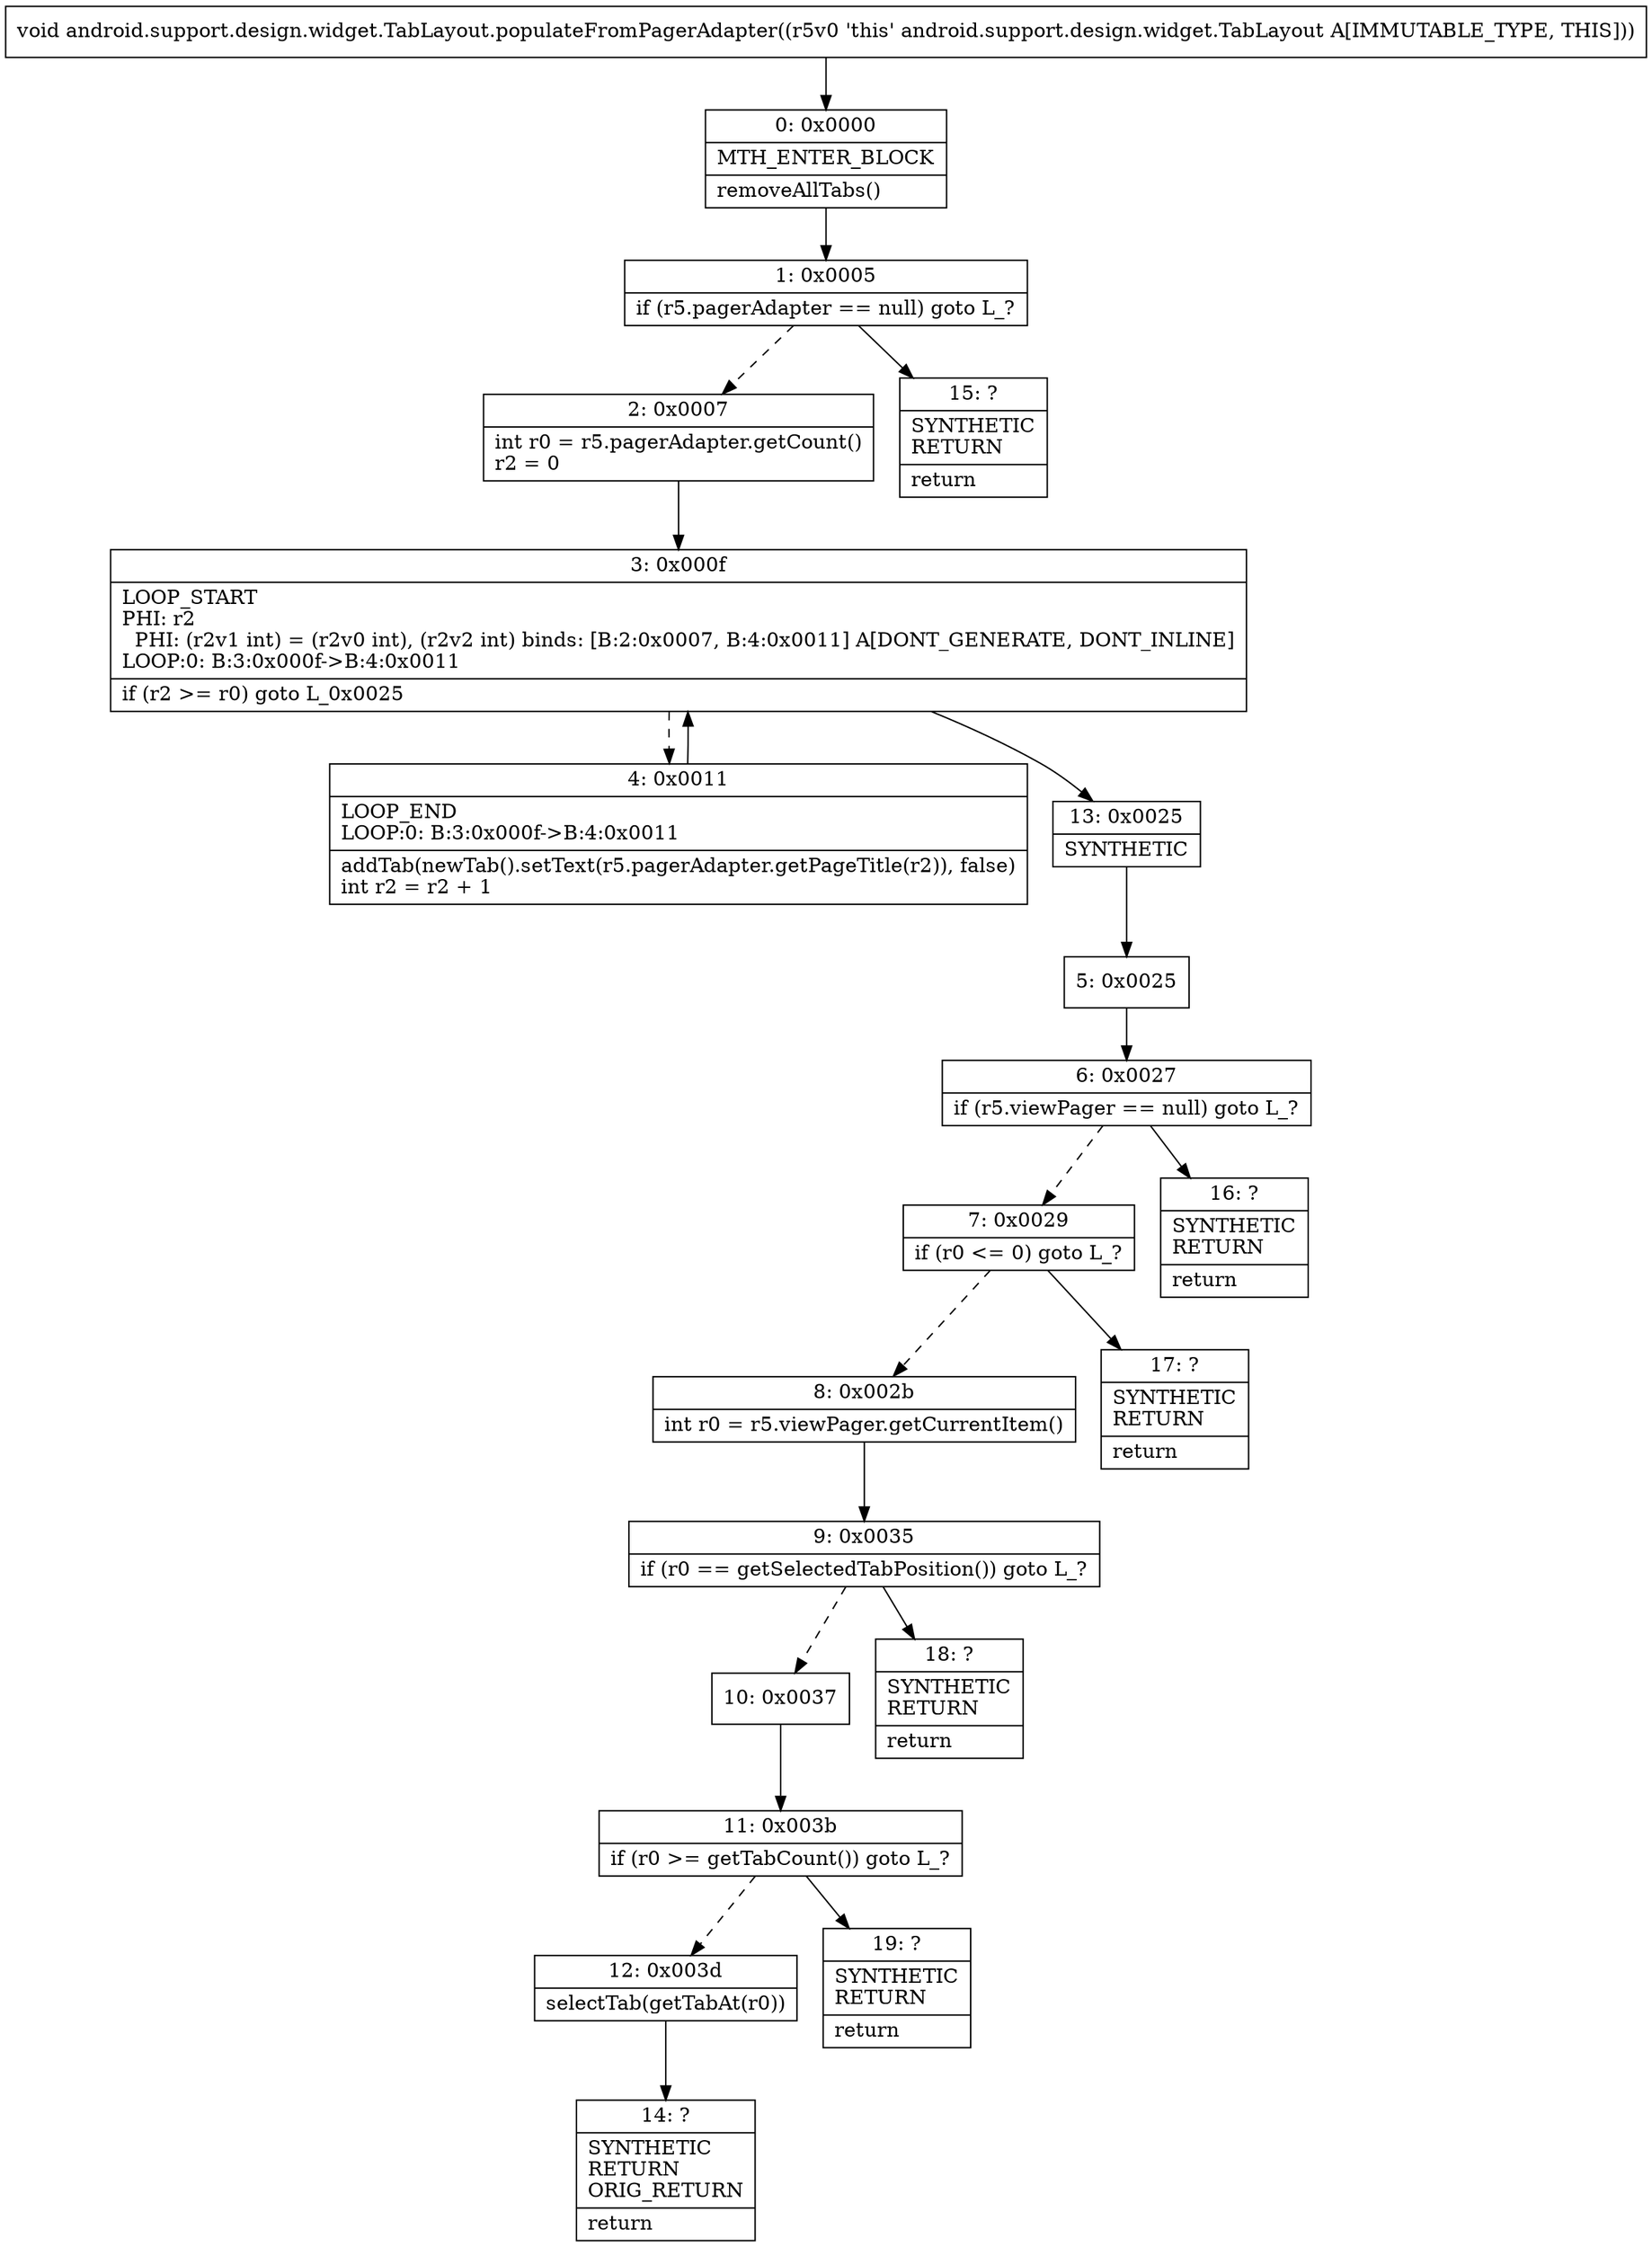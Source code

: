 digraph "CFG forandroid.support.design.widget.TabLayout.populateFromPagerAdapter()V" {
Node_0 [shape=record,label="{0\:\ 0x0000|MTH_ENTER_BLOCK\l|removeAllTabs()\l}"];
Node_1 [shape=record,label="{1\:\ 0x0005|if (r5.pagerAdapter == null) goto L_?\l}"];
Node_2 [shape=record,label="{2\:\ 0x0007|int r0 = r5.pagerAdapter.getCount()\lr2 = 0\l}"];
Node_3 [shape=record,label="{3\:\ 0x000f|LOOP_START\lPHI: r2 \l  PHI: (r2v1 int) = (r2v0 int), (r2v2 int) binds: [B:2:0x0007, B:4:0x0011] A[DONT_GENERATE, DONT_INLINE]\lLOOP:0: B:3:0x000f\-\>B:4:0x0011\l|if (r2 \>= r0) goto L_0x0025\l}"];
Node_4 [shape=record,label="{4\:\ 0x0011|LOOP_END\lLOOP:0: B:3:0x000f\-\>B:4:0x0011\l|addTab(newTab().setText(r5.pagerAdapter.getPageTitle(r2)), false)\lint r2 = r2 + 1\l}"];
Node_5 [shape=record,label="{5\:\ 0x0025}"];
Node_6 [shape=record,label="{6\:\ 0x0027|if (r5.viewPager == null) goto L_?\l}"];
Node_7 [shape=record,label="{7\:\ 0x0029|if (r0 \<= 0) goto L_?\l}"];
Node_8 [shape=record,label="{8\:\ 0x002b|int r0 = r5.viewPager.getCurrentItem()\l}"];
Node_9 [shape=record,label="{9\:\ 0x0035|if (r0 == getSelectedTabPosition()) goto L_?\l}"];
Node_10 [shape=record,label="{10\:\ 0x0037}"];
Node_11 [shape=record,label="{11\:\ 0x003b|if (r0 \>= getTabCount()) goto L_?\l}"];
Node_12 [shape=record,label="{12\:\ 0x003d|selectTab(getTabAt(r0))\l}"];
Node_13 [shape=record,label="{13\:\ 0x0025|SYNTHETIC\l}"];
Node_14 [shape=record,label="{14\:\ ?|SYNTHETIC\lRETURN\lORIG_RETURN\l|return\l}"];
Node_15 [shape=record,label="{15\:\ ?|SYNTHETIC\lRETURN\l|return\l}"];
Node_16 [shape=record,label="{16\:\ ?|SYNTHETIC\lRETURN\l|return\l}"];
Node_17 [shape=record,label="{17\:\ ?|SYNTHETIC\lRETURN\l|return\l}"];
Node_18 [shape=record,label="{18\:\ ?|SYNTHETIC\lRETURN\l|return\l}"];
Node_19 [shape=record,label="{19\:\ ?|SYNTHETIC\lRETURN\l|return\l}"];
MethodNode[shape=record,label="{void android.support.design.widget.TabLayout.populateFromPagerAdapter((r5v0 'this' android.support.design.widget.TabLayout A[IMMUTABLE_TYPE, THIS])) }"];
MethodNode -> Node_0;
Node_0 -> Node_1;
Node_1 -> Node_2[style=dashed];
Node_1 -> Node_15;
Node_2 -> Node_3;
Node_3 -> Node_4[style=dashed];
Node_3 -> Node_13;
Node_4 -> Node_3;
Node_5 -> Node_6;
Node_6 -> Node_7[style=dashed];
Node_6 -> Node_16;
Node_7 -> Node_8[style=dashed];
Node_7 -> Node_17;
Node_8 -> Node_9;
Node_9 -> Node_10[style=dashed];
Node_9 -> Node_18;
Node_10 -> Node_11;
Node_11 -> Node_12[style=dashed];
Node_11 -> Node_19;
Node_12 -> Node_14;
Node_13 -> Node_5;
}

